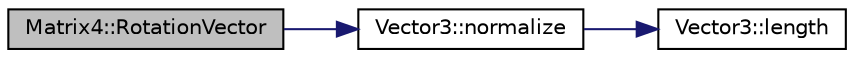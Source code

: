 digraph "Matrix4::RotationVector"
{
 // LATEX_PDF_SIZE
  edge [fontname="Helvetica",fontsize="10",labelfontname="Helvetica",labelfontsize="10"];
  node [fontname="Helvetica",fontsize="10",shape=record];
  rankdir="LR";
  Node1 [label="Matrix4::RotationVector",height=0.2,width=0.4,color="black", fillcolor="grey75", style="filled", fontcolor="black",tooltip="Rotate Matrix4 around Vector3 Pivot"];
  Node1 -> Node2 [color="midnightblue",fontsize="10",style="solid",fontname="Helvetica"];
  Node2 [label="Vector3::normalize",height=0.2,width=0.4,color="black", fillcolor="white", style="filled",URL="$class_vector3.html#ae8096af624673eb7ca99bbb89e2404fc",tooltip="Function to normalize Vector3."];
  Node2 -> Node3 [color="midnightblue",fontsize="10",style="solid",fontname="Helvetica"];
  Node3 [label="Vector3::length",height=0.2,width=0.4,color="black", fillcolor="white", style="filled",URL="$class_vector3.html#a564effdf0283cee5eb8ecaa25bef3302",tooltip="Function to determine length o vector3."];
}
